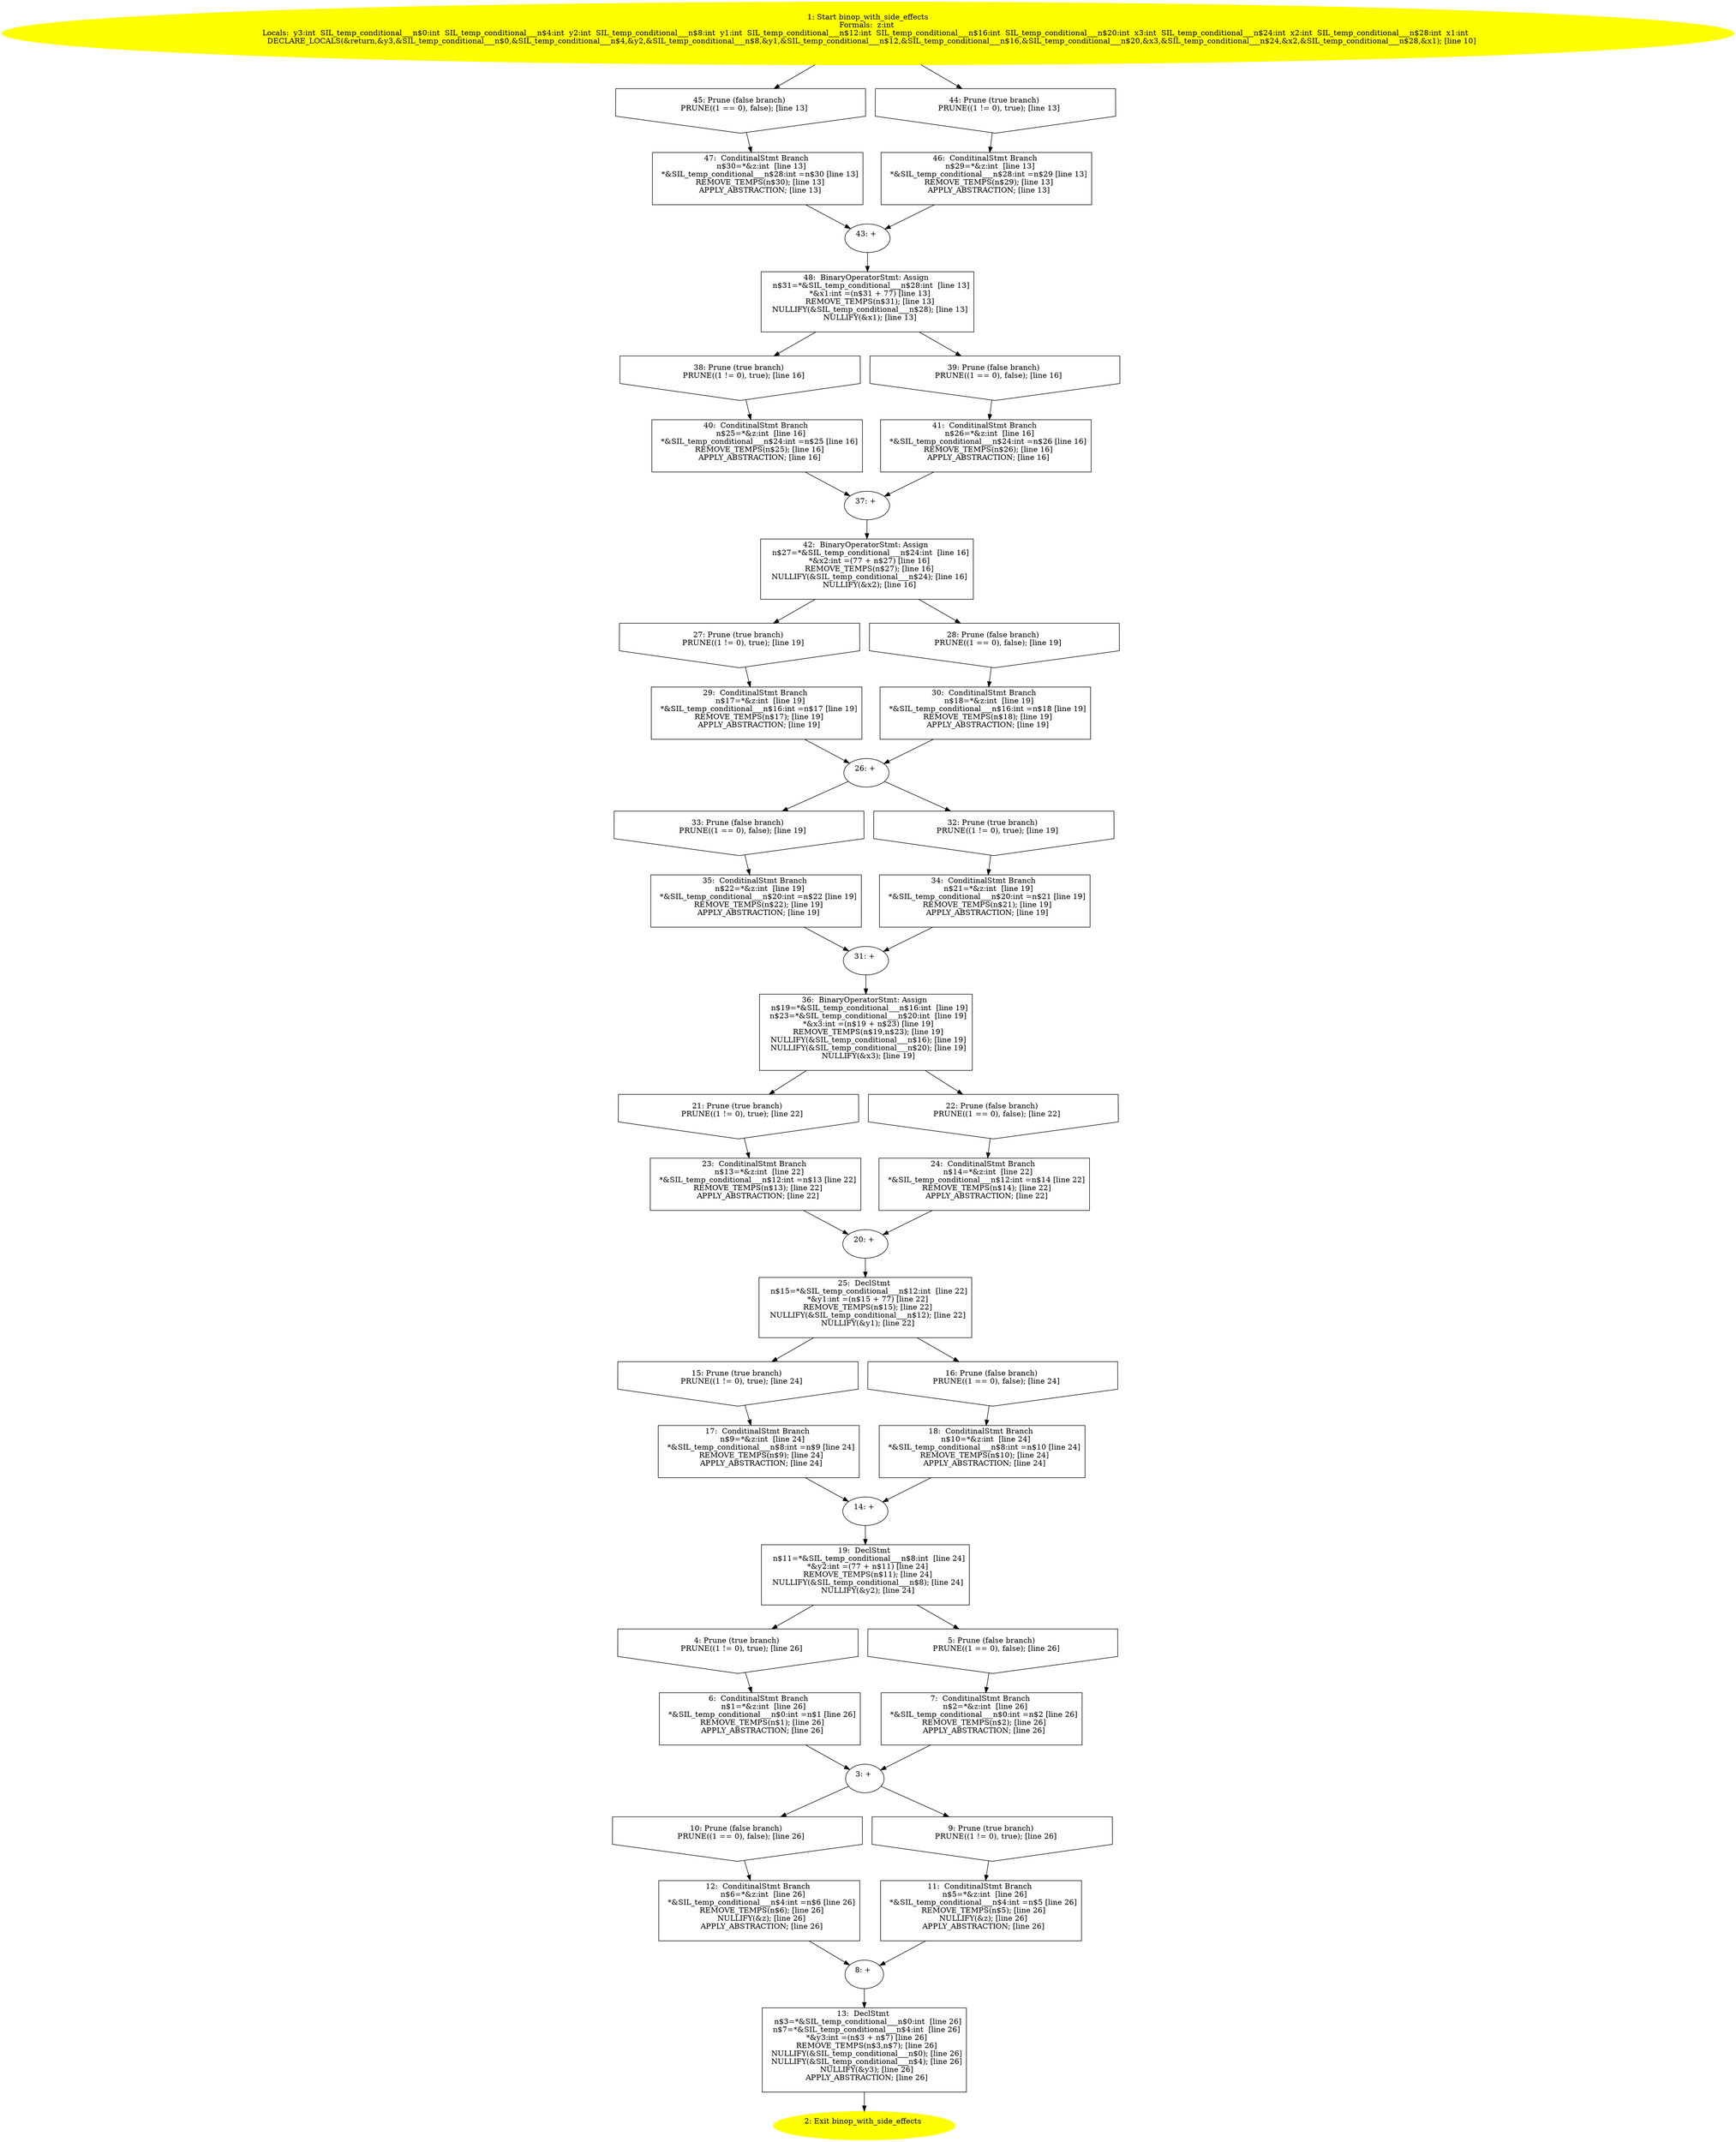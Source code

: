 /* @generated */
digraph iCFG {
48 [label="48:  BinaryOperatorStmt: Assign \n   n$31=*&SIL_temp_conditional___n$28:int  [line 13]\n  *&x1:int =(n$31 + 77) [line 13]\n  REMOVE_TEMPS(n$31); [line 13]\n  NULLIFY(&SIL_temp_conditional___n$28); [line 13]\n  NULLIFY(&x1); [line 13]\n " shape="box"]
	

	 48 -> 38 ;
	 48 -> 39 ;
47 [label="47:  ConditinalStmt Branch \n   n$30=*&z:int  [line 13]\n  *&SIL_temp_conditional___n$28:int =n$30 [line 13]\n  REMOVE_TEMPS(n$30); [line 13]\n  APPLY_ABSTRACTION; [line 13]\n " shape="box"]
	

	 47 -> 43 ;
46 [label="46:  ConditinalStmt Branch \n   n$29=*&z:int  [line 13]\n  *&SIL_temp_conditional___n$28:int =n$29 [line 13]\n  REMOVE_TEMPS(n$29); [line 13]\n  APPLY_ABSTRACTION; [line 13]\n " shape="box"]
	

	 46 -> 43 ;
45 [label="45: Prune (false branch) \n   PRUNE((1 == 0), false); [line 13]\n " shape="invhouse"]
	

	 45 -> 47 ;
44 [label="44: Prune (true branch) \n   PRUNE((1 != 0), true); [line 13]\n " shape="invhouse"]
	

	 44 -> 46 ;
43 [label="43: + \n  " ]
	

	 43 -> 48 ;
42 [label="42:  BinaryOperatorStmt: Assign \n   n$27=*&SIL_temp_conditional___n$24:int  [line 16]\n  *&x2:int =(77 + n$27) [line 16]\n  REMOVE_TEMPS(n$27); [line 16]\n  NULLIFY(&SIL_temp_conditional___n$24); [line 16]\n  NULLIFY(&x2); [line 16]\n " shape="box"]
	

	 42 -> 27 ;
	 42 -> 28 ;
41 [label="41:  ConditinalStmt Branch \n   n$26=*&z:int  [line 16]\n  *&SIL_temp_conditional___n$24:int =n$26 [line 16]\n  REMOVE_TEMPS(n$26); [line 16]\n  APPLY_ABSTRACTION; [line 16]\n " shape="box"]
	

	 41 -> 37 ;
40 [label="40:  ConditinalStmt Branch \n   n$25=*&z:int  [line 16]\n  *&SIL_temp_conditional___n$24:int =n$25 [line 16]\n  REMOVE_TEMPS(n$25); [line 16]\n  APPLY_ABSTRACTION; [line 16]\n " shape="box"]
	

	 40 -> 37 ;
39 [label="39: Prune (false branch) \n   PRUNE((1 == 0), false); [line 16]\n " shape="invhouse"]
	

	 39 -> 41 ;
38 [label="38: Prune (true branch) \n   PRUNE((1 != 0), true); [line 16]\n " shape="invhouse"]
	

	 38 -> 40 ;
37 [label="37: + \n  " ]
	

	 37 -> 42 ;
36 [label="36:  BinaryOperatorStmt: Assign \n   n$19=*&SIL_temp_conditional___n$16:int  [line 19]\n  n$23=*&SIL_temp_conditional___n$20:int  [line 19]\n  *&x3:int =(n$19 + n$23) [line 19]\n  REMOVE_TEMPS(n$19,n$23); [line 19]\n  NULLIFY(&SIL_temp_conditional___n$16); [line 19]\n  NULLIFY(&SIL_temp_conditional___n$20); [line 19]\n  NULLIFY(&x3); [line 19]\n " shape="box"]
	

	 36 -> 21 ;
	 36 -> 22 ;
35 [label="35:  ConditinalStmt Branch \n   n$22=*&z:int  [line 19]\n  *&SIL_temp_conditional___n$20:int =n$22 [line 19]\n  REMOVE_TEMPS(n$22); [line 19]\n  APPLY_ABSTRACTION; [line 19]\n " shape="box"]
	

	 35 -> 31 ;
34 [label="34:  ConditinalStmt Branch \n   n$21=*&z:int  [line 19]\n  *&SIL_temp_conditional___n$20:int =n$21 [line 19]\n  REMOVE_TEMPS(n$21); [line 19]\n  APPLY_ABSTRACTION; [line 19]\n " shape="box"]
	

	 34 -> 31 ;
33 [label="33: Prune (false branch) \n   PRUNE((1 == 0), false); [line 19]\n " shape="invhouse"]
	

	 33 -> 35 ;
32 [label="32: Prune (true branch) \n   PRUNE((1 != 0), true); [line 19]\n " shape="invhouse"]
	

	 32 -> 34 ;
31 [label="31: + \n  " ]
	

	 31 -> 36 ;
30 [label="30:  ConditinalStmt Branch \n   n$18=*&z:int  [line 19]\n  *&SIL_temp_conditional___n$16:int =n$18 [line 19]\n  REMOVE_TEMPS(n$18); [line 19]\n  APPLY_ABSTRACTION; [line 19]\n " shape="box"]
	

	 30 -> 26 ;
29 [label="29:  ConditinalStmt Branch \n   n$17=*&z:int  [line 19]\n  *&SIL_temp_conditional___n$16:int =n$17 [line 19]\n  REMOVE_TEMPS(n$17); [line 19]\n  APPLY_ABSTRACTION; [line 19]\n " shape="box"]
	

	 29 -> 26 ;
28 [label="28: Prune (false branch) \n   PRUNE((1 == 0), false); [line 19]\n " shape="invhouse"]
	

	 28 -> 30 ;
27 [label="27: Prune (true branch) \n   PRUNE((1 != 0), true); [line 19]\n " shape="invhouse"]
	

	 27 -> 29 ;
26 [label="26: + \n  " ]
	

	 26 -> 32 ;
	 26 -> 33 ;
25 [label="25:  DeclStmt \n   n$15=*&SIL_temp_conditional___n$12:int  [line 22]\n  *&y1:int =(n$15 + 77) [line 22]\n  REMOVE_TEMPS(n$15); [line 22]\n  NULLIFY(&SIL_temp_conditional___n$12); [line 22]\n  NULLIFY(&y1); [line 22]\n " shape="box"]
	

	 25 -> 15 ;
	 25 -> 16 ;
24 [label="24:  ConditinalStmt Branch \n   n$14=*&z:int  [line 22]\n  *&SIL_temp_conditional___n$12:int =n$14 [line 22]\n  REMOVE_TEMPS(n$14); [line 22]\n  APPLY_ABSTRACTION; [line 22]\n " shape="box"]
	

	 24 -> 20 ;
23 [label="23:  ConditinalStmt Branch \n   n$13=*&z:int  [line 22]\n  *&SIL_temp_conditional___n$12:int =n$13 [line 22]\n  REMOVE_TEMPS(n$13); [line 22]\n  APPLY_ABSTRACTION; [line 22]\n " shape="box"]
	

	 23 -> 20 ;
22 [label="22: Prune (false branch) \n   PRUNE((1 == 0), false); [line 22]\n " shape="invhouse"]
	

	 22 -> 24 ;
21 [label="21: Prune (true branch) \n   PRUNE((1 != 0), true); [line 22]\n " shape="invhouse"]
	

	 21 -> 23 ;
20 [label="20: + \n  " ]
	

	 20 -> 25 ;
19 [label="19:  DeclStmt \n   n$11=*&SIL_temp_conditional___n$8:int  [line 24]\n  *&y2:int =(77 + n$11) [line 24]\n  REMOVE_TEMPS(n$11); [line 24]\n  NULLIFY(&SIL_temp_conditional___n$8); [line 24]\n  NULLIFY(&y2); [line 24]\n " shape="box"]
	

	 19 -> 4 ;
	 19 -> 5 ;
18 [label="18:  ConditinalStmt Branch \n   n$10=*&z:int  [line 24]\n  *&SIL_temp_conditional___n$8:int =n$10 [line 24]\n  REMOVE_TEMPS(n$10); [line 24]\n  APPLY_ABSTRACTION; [line 24]\n " shape="box"]
	

	 18 -> 14 ;
17 [label="17:  ConditinalStmt Branch \n   n$9=*&z:int  [line 24]\n  *&SIL_temp_conditional___n$8:int =n$9 [line 24]\n  REMOVE_TEMPS(n$9); [line 24]\n  APPLY_ABSTRACTION; [line 24]\n " shape="box"]
	

	 17 -> 14 ;
16 [label="16: Prune (false branch) \n   PRUNE((1 == 0), false); [line 24]\n " shape="invhouse"]
	

	 16 -> 18 ;
15 [label="15: Prune (true branch) \n   PRUNE((1 != 0), true); [line 24]\n " shape="invhouse"]
	

	 15 -> 17 ;
14 [label="14: + \n  " ]
	

	 14 -> 19 ;
13 [label="13:  DeclStmt \n   n$3=*&SIL_temp_conditional___n$0:int  [line 26]\n  n$7=*&SIL_temp_conditional___n$4:int  [line 26]\n  *&y3:int =(n$3 + n$7) [line 26]\n  REMOVE_TEMPS(n$3,n$7); [line 26]\n  NULLIFY(&SIL_temp_conditional___n$0); [line 26]\n  NULLIFY(&SIL_temp_conditional___n$4); [line 26]\n  NULLIFY(&y3); [line 26]\n  APPLY_ABSTRACTION; [line 26]\n " shape="box"]
	

	 13 -> 2 ;
12 [label="12:  ConditinalStmt Branch \n   n$6=*&z:int  [line 26]\n  *&SIL_temp_conditional___n$4:int =n$6 [line 26]\n  REMOVE_TEMPS(n$6); [line 26]\n  NULLIFY(&z); [line 26]\n  APPLY_ABSTRACTION; [line 26]\n " shape="box"]
	

	 12 -> 8 ;
11 [label="11:  ConditinalStmt Branch \n   n$5=*&z:int  [line 26]\n  *&SIL_temp_conditional___n$4:int =n$5 [line 26]\n  REMOVE_TEMPS(n$5); [line 26]\n  NULLIFY(&z); [line 26]\n  APPLY_ABSTRACTION; [line 26]\n " shape="box"]
	

	 11 -> 8 ;
10 [label="10: Prune (false branch) \n   PRUNE((1 == 0), false); [line 26]\n " shape="invhouse"]
	

	 10 -> 12 ;
9 [label="9: Prune (true branch) \n   PRUNE((1 != 0), true); [line 26]\n " shape="invhouse"]
	

	 9 -> 11 ;
8 [label="8: + \n  " ]
	

	 8 -> 13 ;
7 [label="7:  ConditinalStmt Branch \n   n$2=*&z:int  [line 26]\n  *&SIL_temp_conditional___n$0:int =n$2 [line 26]\n  REMOVE_TEMPS(n$2); [line 26]\n  APPLY_ABSTRACTION; [line 26]\n " shape="box"]
	

	 7 -> 3 ;
6 [label="6:  ConditinalStmt Branch \n   n$1=*&z:int  [line 26]\n  *&SIL_temp_conditional___n$0:int =n$1 [line 26]\n  REMOVE_TEMPS(n$1); [line 26]\n  APPLY_ABSTRACTION; [line 26]\n " shape="box"]
	

	 6 -> 3 ;
5 [label="5: Prune (false branch) \n   PRUNE((1 == 0), false); [line 26]\n " shape="invhouse"]
	

	 5 -> 7 ;
4 [label="4: Prune (true branch) \n   PRUNE((1 != 0), true); [line 26]\n " shape="invhouse"]
	

	 4 -> 6 ;
3 [label="3: + \n  " ]
	

	 3 -> 9 ;
	 3 -> 10 ;
2 [label="2: Exit binop_with_side_effects \n  " color=yellow style=filled]
	

1 [label="1: Start binop_with_side_effects\nFormals:  z:int \nLocals:  y3:int  SIL_temp_conditional___n$0:int  SIL_temp_conditional___n$4:int  y2:int  SIL_temp_conditional___n$8:int  y1:int  SIL_temp_conditional___n$12:int  SIL_temp_conditional___n$16:int  SIL_temp_conditional___n$20:int  x3:int  SIL_temp_conditional___n$24:int  x2:int  SIL_temp_conditional___n$28:int  x1:int  \n   DECLARE_LOCALS(&return,&y3,&SIL_temp_conditional___n$0,&SIL_temp_conditional___n$4,&y2,&SIL_temp_conditional___n$8,&y1,&SIL_temp_conditional___n$12,&SIL_temp_conditional___n$16,&SIL_temp_conditional___n$20,&x3,&SIL_temp_conditional___n$24,&x2,&SIL_temp_conditional___n$28,&x1); [line 10]\n " color=yellow style=filled]
	

	 1 -> 44 ;
	 1 -> 45 ;
}

